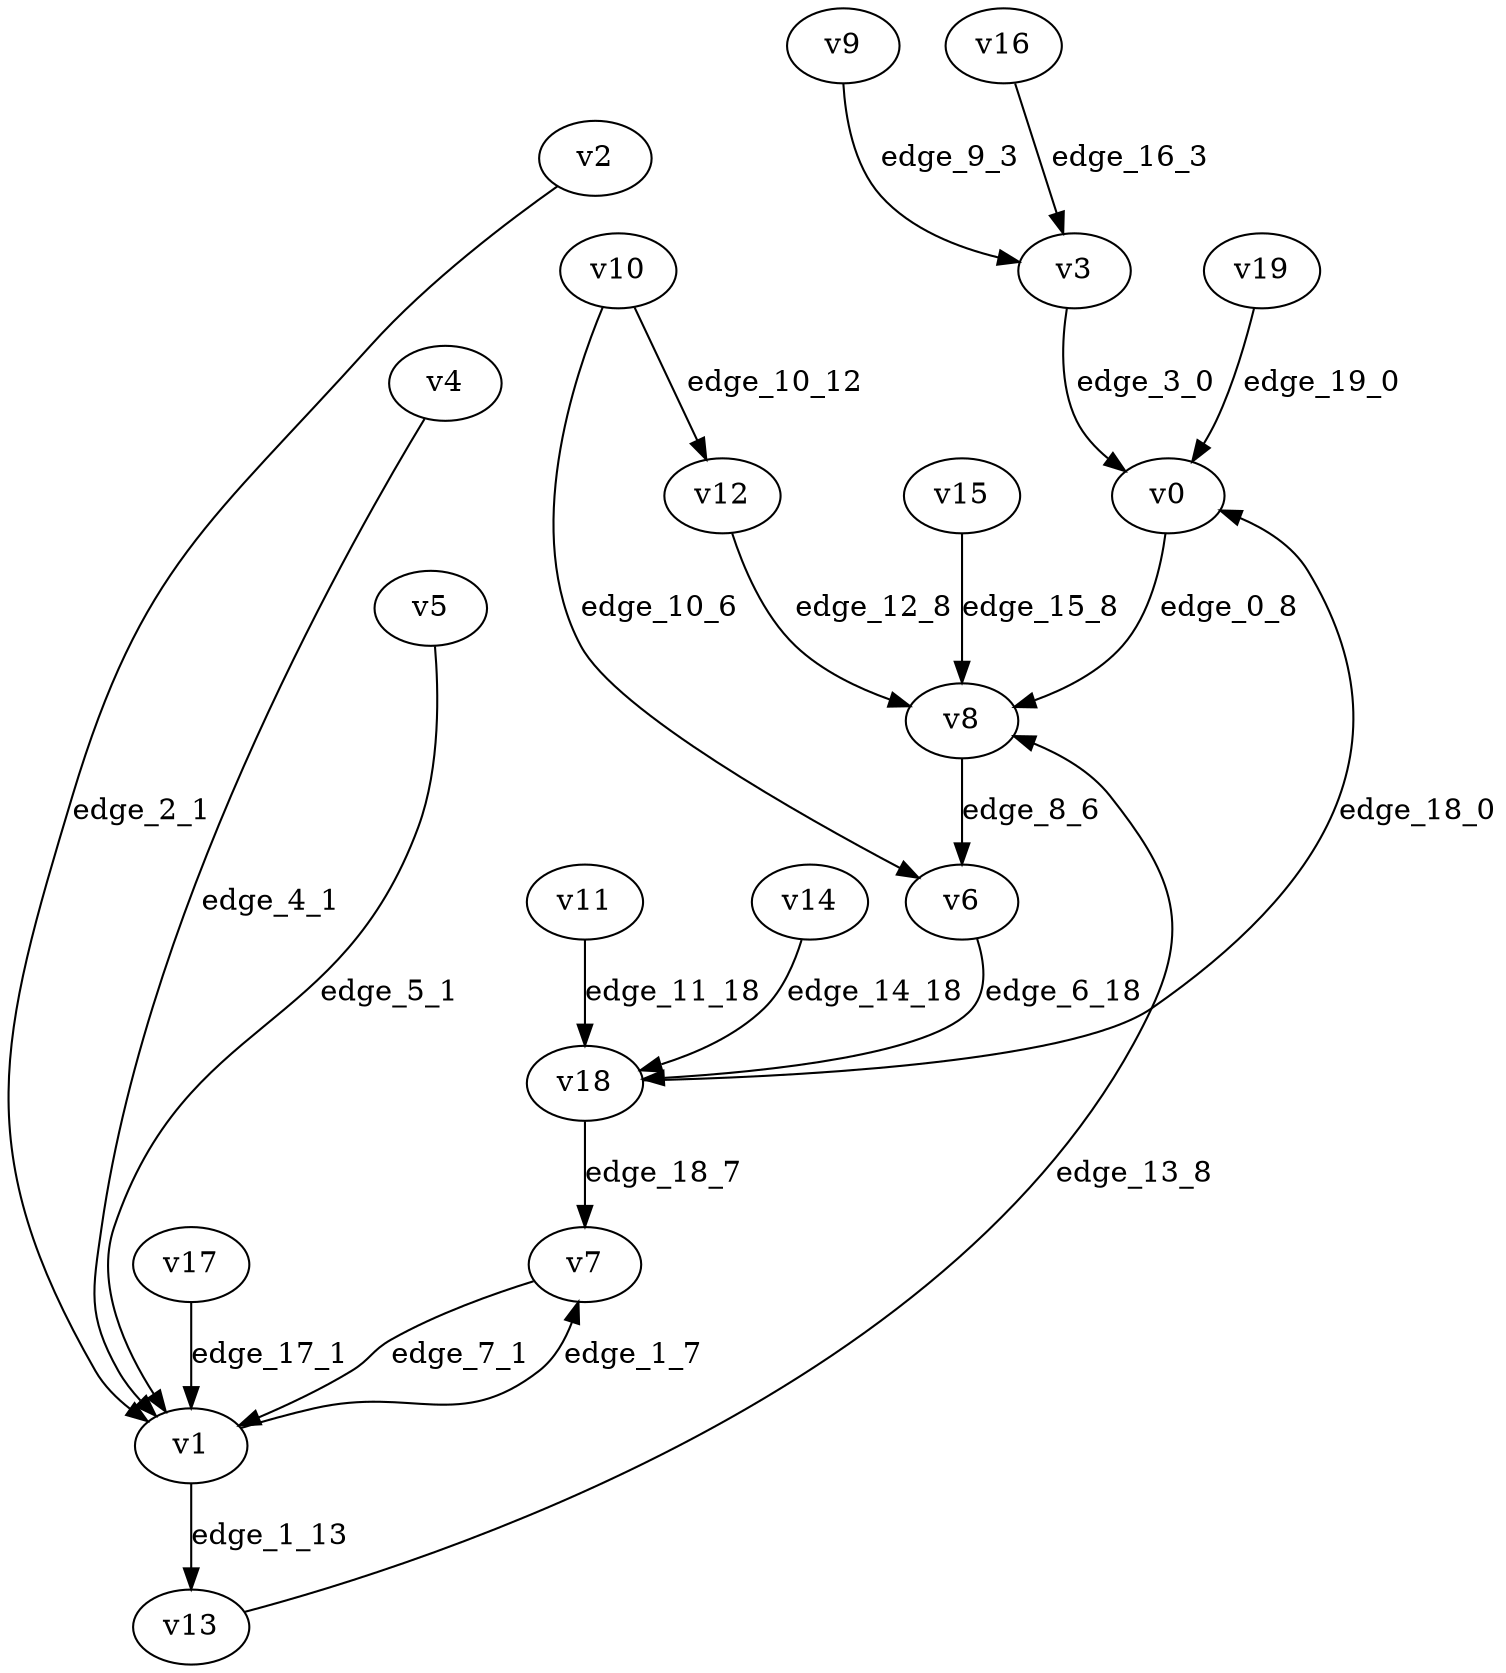 digraph G {
    // Stochastic discounted game

    v0 [name="v0", player=1];
    v1 [name="v1", player=-1];
    v2 [name="v2", player=1];
    v3 [name="v3", player=-1];
    v4 [name="v4", player=0];
    v5 [name="v5", player=0];
    v6 [name="v6", player=0];
    v7 [name="v7", player=1];
    v8 [name="v8", player=-1];
    v9 [name="v9", player=0];
    v10 [name="v10", player=-1];
    v11 [name="v11", player=1];
    v12 [name="v12", player=1];
    v13 [name="v13", player=0];
    v14 [name="v14", player=1];
    v15 [name="v15", player=0];
    v16 [name="v16", player=0];
    v17 [name="v17", player=1];
    v18 [name="v18", player=-1];
    v19 [name="v19", player=-1];

    v0 -> v8 [label="edge_0_8", weight=8.308197, discount=0.222971];
    v1 -> v13 [label="edge_1_13", probability=0.499824];
    v1 -> v7 [label="edge_1_7", probability=0.500176];
    v2 -> v1 [label="edge_2_1", weight=-4.813028, discount=0.298834];
    v3 -> v0 [label="edge_3_0", probability=1.000000];
    v4 -> v1 [label="edge_4_1", weight=-1.009228, discount=0.263126];
    v5 -> v1 [label="edge_5_1", weight=-6.162119, discount=0.498092];
    v6 -> v18 [label="edge_6_18", weight=-2.183978, discount=0.663589];
    v7 -> v1 [label="edge_7_1", weight=-2.688514, discount=0.521069];
    v8 -> v6 [label="edge_8_6", probability=1.000000];
    v9 -> v3 [label="edge_9_3", weight=-0.968847, discount=0.489095];
    v10 -> v6 [label="edge_10_6", probability=0.636125];
    v10 -> v12 [label="edge_10_12", probability=0.363875];
    v11 -> v18 [label="edge_11_18", weight=7.435741, discount=0.430131];
    v12 -> v8 [label="edge_12_8", weight=1.697773, discount=0.192315];
    v13 -> v8 [label="edge_13_8", weight=-8.109192, discount=0.482659];
    v14 -> v18 [label="edge_14_18", weight=1.880243, discount=0.316865];
    v15 -> v8 [label="edge_15_8", weight=9.616986, discount=0.712405];
    v16 -> v3 [label="edge_16_3", weight=-3.433286, discount=0.348525];
    v17 -> v1 [label="edge_17_1", weight=5.277297, discount=0.309095];
    v18 -> v7 [label="edge_18_7", probability=0.583900];
    v18 -> v0 [label="edge_18_0", probability=0.416100];
    v19 -> v0 [label="edge_19_0", probability=1.000000];
}